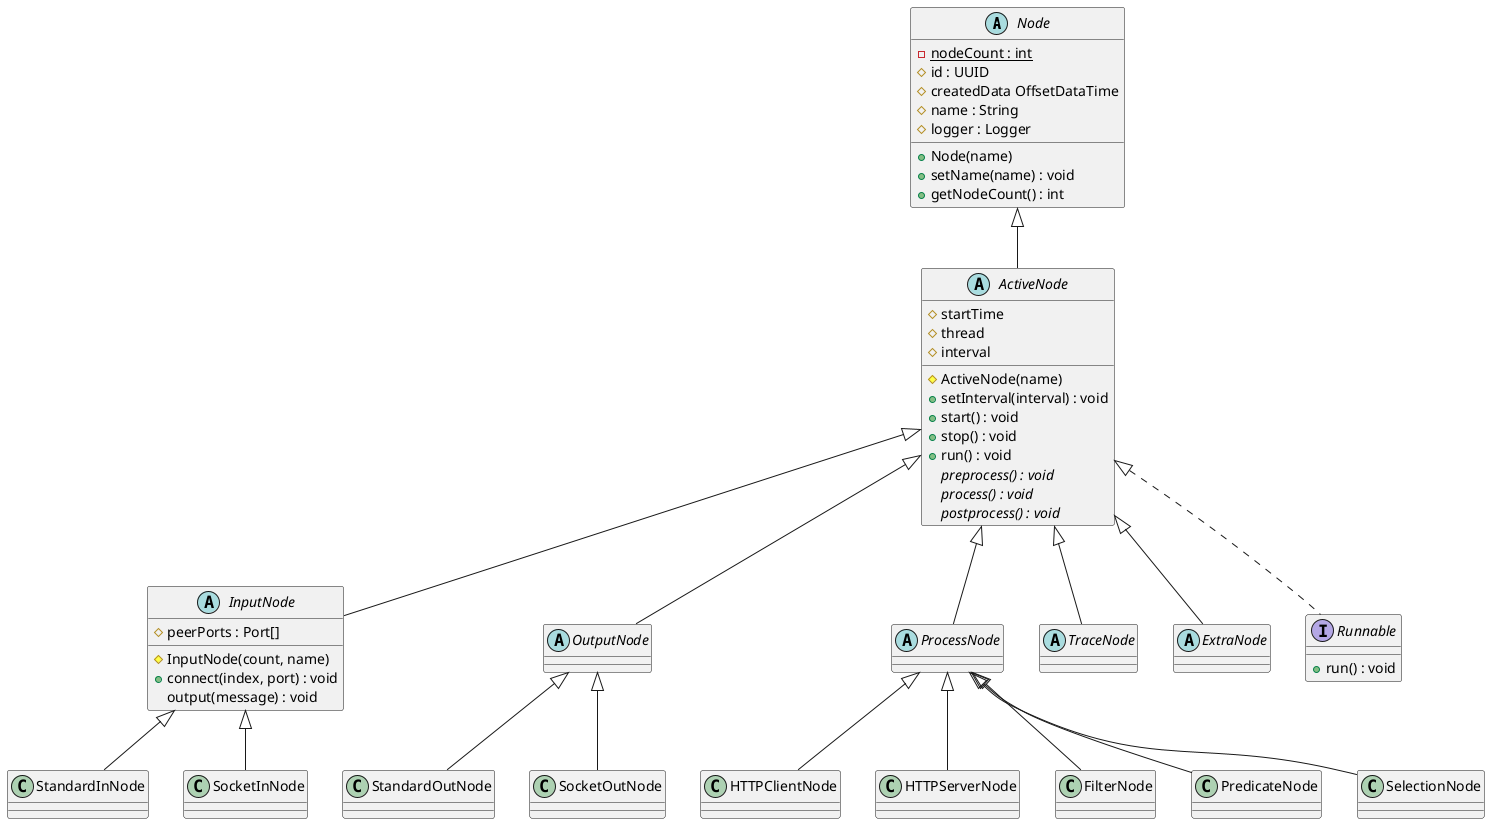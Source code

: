 @startuml Diagram

abstract class Node{
    -{static}nodeCount : int
    #id : UUID
    #createdData OffsetDataTime
    #name : String
    #logger : Logger
    +Node(name)
    +setName(name) : void
    +getNodeCount() : int
}

abstract class ActiveNode{
    #startTime
    #thread
    #interval
    #ActiveNode(name)
    +setInterval(interval) : void
    +start() : void
    +stop() : void
    +run() : void
    {abstract}preprocess() : void
    {abstract}process() : void
    {abstract}postprocess() : void

}

Abstract class InputNode{
    #peerPorts : Port[]
    #InputNode(count, name)
    +connect(index, port) : void
    output(message) : void
}

class StandardInNode{

}

class SocketInNode{

}

abstract class OutputNode{

}

class StandardOutNode{

}

class SocketOutNode{

}

abstract class ProcessNode{

}

class HTTPClientNode{

}

class HTTPServerNode{

}

class FilterNode{

}

class PredicateNode{

}

class SelectionNode{

}

abstract class TraceNode{

}

abstract class ExtraNode{

}



interface Runnable{
    +run() : void
}

Node <|-- ActiveNode
ActiveNode <|.. Runnable
ActiveNode <|-- InputNode
InputNode <|-- StandardInNode
InputNode <|-- SocketInNode
ActiveNode <|-- OutputNode
OutputNode <|-- StandardOutNode
OutputNode <|-- SocketOutNode
ActiveNode <|-- ProcessNode
ProcessNode <|-- HTTPClientNode
ProcessNode <|-- HTTPServerNode
ProcessNode <|-- FilterNode
ProcessNode <|-- PredicateNode
ProcessNode <|-- SelectionNode
ActiveNode <|-- TraceNode
ActiveNode <|-- ExtraNode
@enduml